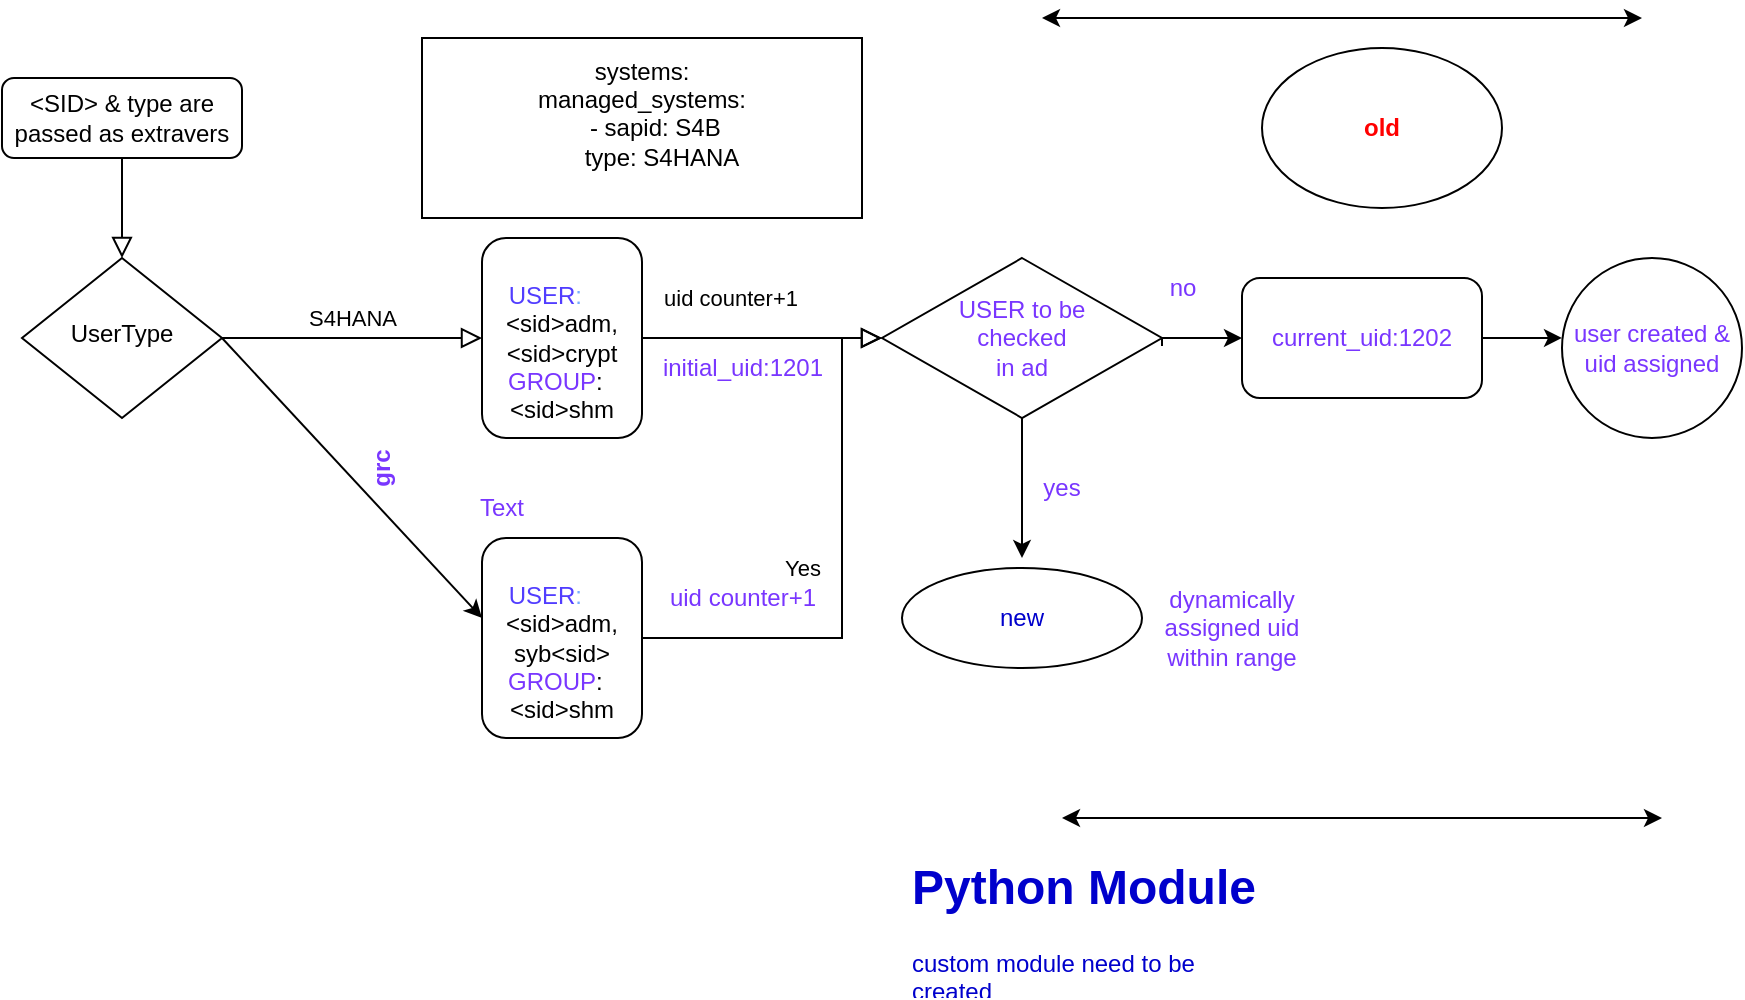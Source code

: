 <mxfile version="20.3.0" type="github" pages="3">
  <diagram id="C5RBs43oDa-KdzZeNtuy" name="exitsing">
    <mxGraphModel dx="1038" dy="536" grid="1" gridSize="10" guides="1" tooltips="1" connect="1" arrows="1" fold="1" page="1" pageScale="1" pageWidth="827" pageHeight="1169" math="0" shadow="0">
      <root>
        <mxCell id="WIyWlLk6GJQsqaUBKTNV-0" />
        <mxCell id="WIyWlLk6GJQsqaUBKTNV-1" parent="WIyWlLk6GJQsqaUBKTNV-0" />
        <mxCell id="WIyWlLk6GJQsqaUBKTNV-2" value="" style="rounded=0;html=1;jettySize=auto;orthogonalLoop=1;fontSize=11;endArrow=block;endFill=0;endSize=8;strokeWidth=1;shadow=0;labelBackgroundColor=none;edgeStyle=orthogonalEdgeStyle;" parent="WIyWlLk6GJQsqaUBKTNV-1" source="WIyWlLk6GJQsqaUBKTNV-3" target="WIyWlLk6GJQsqaUBKTNV-6" edge="1">
          <mxGeometry relative="1" as="geometry" />
        </mxCell>
        <mxCell id="WIyWlLk6GJQsqaUBKTNV-3" value="&amp;lt;SID&amp;gt; &amp;amp; type are passed as extravers" style="rounded=1;whiteSpace=wrap;html=1;fontSize=12;glass=0;strokeWidth=1;shadow=0;" parent="WIyWlLk6GJQsqaUBKTNV-1" vertex="1">
          <mxGeometry x="160" y="80" width="120" height="40" as="geometry" />
        </mxCell>
        <mxCell id="WIyWlLk6GJQsqaUBKTNV-5" value="S4HANA" style="edgeStyle=orthogonalEdgeStyle;rounded=0;html=1;jettySize=auto;orthogonalLoop=1;fontSize=11;endArrow=block;endFill=0;endSize=8;strokeWidth=1;shadow=0;labelBackgroundColor=none;" parent="WIyWlLk6GJQsqaUBKTNV-1" source="WIyWlLk6GJQsqaUBKTNV-6" target="WIyWlLk6GJQsqaUBKTNV-7" edge="1">
          <mxGeometry y="10" relative="1" as="geometry">
            <mxPoint as="offset" />
          </mxGeometry>
        </mxCell>
        <mxCell id="WIyWlLk6GJQsqaUBKTNV-6" value="UserType" style="rhombus;whiteSpace=wrap;html=1;shadow=0;fontFamily=Helvetica;fontSize=12;align=center;strokeWidth=1;spacing=6;spacingTop=-4;" parent="WIyWlLk6GJQsqaUBKTNV-1" vertex="1">
          <mxGeometry x="170" y="170" width="100" height="80" as="geometry" />
        </mxCell>
        <mxCell id="WIyWlLk6GJQsqaUBKTNV-7" value="&lt;div&gt;&lt;font color=&quot;#75ACFF&quot;&gt;&lt;font color=&quot;#513DFF&quot;&gt;&amp;nbsp;&amp;nbsp;&amp;nbsp;&amp;nbsp;&amp;nbsp;&amp;nbsp;&amp;nbsp;&amp;nbsp;&amp;nbsp;&amp;nbsp;&amp;nbsp;&amp;nbsp;&amp;nbsp;&amp;nbsp;&amp;nbsp;&amp;nbsp; USER&lt;/font&gt;:&amp;nbsp;&amp;nbsp;&amp;nbsp;&amp;nbsp;&amp;nbsp; &lt;/font&gt;&amp;lt;sid&amp;gt;adm,&amp;lt;sid&amp;gt;crypt&lt;font color=&quot;#7936FF&quot;&gt;&lt;br&gt;&lt;/font&gt;&lt;/div&gt;&lt;div&gt;&lt;font color=&quot;#7936FF&quot;&gt;GROUP&lt;/font&gt;:&amp;nbsp;&amp;nbsp; &amp;lt;sid&amp;gt;shm&lt;br&gt;&lt;/div&gt;" style="rounded=1;whiteSpace=wrap;html=1;fontSize=12;glass=0;strokeWidth=1;shadow=0;" parent="WIyWlLk6GJQsqaUBKTNV-1" vertex="1">
          <mxGeometry x="400" y="160" width="80" height="100" as="geometry" />
        </mxCell>
        <mxCell id="FwgK8M5c50l9ff9xIDoa-0" value="&lt;div&gt;systems:&lt;/div&gt;&lt;div&gt;managed_systems:&lt;/div&gt;&amp;nbsp;&amp;nbsp;&amp;nbsp; - sapid: S4B&lt;br&gt;&amp;nbsp;&amp;nbsp;&amp;nbsp;&amp;nbsp;&amp;nbsp; type: S4HANA&lt;br&gt;&amp;nbsp;&amp;nbsp;&amp;nbsp; " style="whiteSpace=wrap;html=1;" parent="WIyWlLk6GJQsqaUBKTNV-1" vertex="1">
          <mxGeometry x="370" y="60" width="220" height="90" as="geometry" />
        </mxCell>
        <mxCell id="FwgK8M5c50l9ff9xIDoa-1" value="uid counter+1" style="edgeStyle=orthogonalEdgeStyle;rounded=0;html=1;jettySize=auto;orthogonalLoop=1;fontSize=11;endArrow=block;endFill=0;endSize=8;strokeWidth=1;shadow=0;labelBackgroundColor=none;exitX=1;exitY=0.5;exitDx=0;exitDy=0;" parent="WIyWlLk6GJQsqaUBKTNV-1" source="WIyWlLk6GJQsqaUBKTNV-7" edge="1">
          <mxGeometry x="-0.273" y="20" relative="1" as="geometry">
            <mxPoint as="offset" />
            <mxPoint x="500" y="210" as="sourcePoint" />
            <mxPoint x="600" y="210" as="targetPoint" />
            <Array as="points">
              <mxPoint x="540" y="210" />
              <mxPoint x="540" y="210" />
            </Array>
          </mxGeometry>
        </mxCell>
        <mxCell id="FwgK8M5c50l9ff9xIDoa-9" style="edgeStyle=orthogonalEdgeStyle;rounded=0;orthogonalLoop=1;jettySize=auto;html=1;exitX=1;exitY=0.5;exitDx=0;exitDy=0;fontColor=#7936FF;entryX=0;entryY=0.444;entryDx=0;entryDy=0;entryPerimeter=0;" parent="WIyWlLk6GJQsqaUBKTNV-1" source="FwgK8M5c50l9ff9xIDoa-2" target="FwgK8M5c50l9ff9xIDoa-10" edge="1">
          <mxGeometry relative="1" as="geometry">
            <mxPoint x="900" y="210" as="targetPoint" />
          </mxGeometry>
        </mxCell>
        <mxCell id="FwgK8M5c50l9ff9xIDoa-2" value="current_uid:1202" style="rounded=1;whiteSpace=wrap;html=1;fontColor=#7936FF;" parent="WIyWlLk6GJQsqaUBKTNV-1" vertex="1">
          <mxGeometry x="780" y="180" width="120" height="60" as="geometry" />
        </mxCell>
        <mxCell id="FwgK8M5c50l9ff9xIDoa-3" value="USER to be &lt;br&gt;checked&lt;br&gt; in ad " style="rhombus;whiteSpace=wrap;html=1;fontColor=#7936FF;" parent="WIyWlLk6GJQsqaUBKTNV-1" vertex="1">
          <mxGeometry x="600" y="170" width="140" height="80" as="geometry" />
        </mxCell>
        <mxCell id="FwgK8M5c50l9ff9xIDoa-7" value="Text" style="text;html=1;strokeColor=none;fillColor=none;align=center;verticalAlign=middle;whiteSpace=wrap;rounded=0;fontColor=#7936FF;" parent="WIyWlLk6GJQsqaUBKTNV-1" vertex="1">
          <mxGeometry x="380" y="280" width="60" height="30" as="geometry" />
        </mxCell>
        <mxCell id="FwgK8M5c50l9ff9xIDoa-10" value="user created &amp;amp; uid assigned" style="ellipse;whiteSpace=wrap;html=1;aspect=fixed;fontColor=#7936FF;" parent="WIyWlLk6GJQsqaUBKTNV-1" vertex="1">
          <mxGeometry x="940" y="170" width="90" height="90" as="geometry" />
        </mxCell>
        <mxCell id="FwgK8M5c50l9ff9xIDoa-12" value="initial_uid:1201" style="text;html=1;align=center;verticalAlign=middle;resizable=0;points=[];autosize=1;strokeColor=none;fillColor=none;fontColor=#7936FF;" parent="WIyWlLk6GJQsqaUBKTNV-1" vertex="1">
          <mxGeometry x="480" y="210" width="100" height="30" as="geometry" />
        </mxCell>
        <mxCell id="FwgK8M5c50l9ff9xIDoa-14" value="" style="endArrow=classic;html=1;rounded=0;fontColor=#7936FF;exitX=1;exitY=0.5;exitDx=0;exitDy=0;" parent="WIyWlLk6GJQsqaUBKTNV-1" source="WIyWlLk6GJQsqaUBKTNV-6" edge="1">
          <mxGeometry width="50" height="50" relative="1" as="geometry">
            <mxPoint x="480" y="320" as="sourcePoint" />
            <mxPoint x="400" y="350" as="targetPoint" />
          </mxGeometry>
        </mxCell>
        <mxCell id="FwgK8M5c50l9ff9xIDoa-15" value="&lt;div&gt;&lt;font color=&quot;#75ACFF&quot;&gt;&lt;font color=&quot;#513DFF&quot;&gt;&amp;nbsp;&amp;nbsp;&amp;nbsp;&amp;nbsp;&amp;nbsp;&amp;nbsp;&amp;nbsp;&amp;nbsp;&amp;nbsp;&amp;nbsp;&amp;nbsp;&amp;nbsp;&amp;nbsp;&amp;nbsp;&amp;nbsp;&amp;nbsp; USER&lt;/font&gt;:&amp;nbsp;&amp;nbsp;&amp;nbsp;&amp;nbsp;&amp;nbsp; &lt;/font&gt;&amp;lt;sid&amp;gt;adm,&lt;/div&gt;&lt;div&gt;syb&amp;lt;sid&amp;gt;&lt;font color=&quot;#7936FF&quot;&gt;&lt;br&gt;&lt;/font&gt;&lt;/div&gt;&lt;div&gt;&lt;font color=&quot;#7936FF&quot;&gt;GROUP&lt;/font&gt;:&amp;nbsp;&amp;nbsp; &amp;lt;sid&amp;gt;shm&lt;br&gt;&lt;/div&gt;" style="rounded=1;whiteSpace=wrap;html=1;fontSize=12;glass=0;strokeWidth=1;shadow=0;" parent="WIyWlLk6GJQsqaUBKTNV-1" vertex="1">
          <mxGeometry x="400" y="310" width="80" height="100" as="geometry" />
        </mxCell>
        <mxCell id="FwgK8M5c50l9ff9xIDoa-16" value="&lt;b&gt;grc&lt;/b&gt;" style="text;html=1;strokeColor=none;fillColor=none;align=center;verticalAlign=middle;whiteSpace=wrap;rounded=0;fontColor=#7936FF;rotation=270;" parent="WIyWlLk6GJQsqaUBKTNV-1" vertex="1">
          <mxGeometry x="320" y="260" width="60" height="30" as="geometry" />
        </mxCell>
        <mxCell id="FwgK8M5c50l9ff9xIDoa-17" value="Yes" style="rounded=0;html=1;jettySize=auto;orthogonalLoop=1;fontSize=11;endArrow=block;endFill=0;endSize=8;strokeWidth=1;shadow=0;labelBackgroundColor=none;edgeStyle=orthogonalEdgeStyle;exitX=1;exitY=0.5;exitDx=0;exitDy=0;" parent="WIyWlLk6GJQsqaUBKTNV-1" source="FwgK8M5c50l9ff9xIDoa-15" target="FwgK8M5c50l9ff9xIDoa-3" edge="1">
          <mxGeometry y="20" relative="1" as="geometry">
            <mxPoint as="offset" />
            <mxPoint x="530" y="340" as="sourcePoint" />
            <mxPoint x="650" y="270" as="targetPoint" />
            <Array as="points">
              <mxPoint x="580" y="360" />
              <mxPoint x="580" y="210" />
            </Array>
          </mxGeometry>
        </mxCell>
        <mxCell id="FwgK8M5c50l9ff9xIDoa-18" value="uid counter+1" style="text;html=1;align=center;verticalAlign=middle;resizable=0;points=[];autosize=1;strokeColor=none;fillColor=none;fontColor=#7936FF;" parent="WIyWlLk6GJQsqaUBKTNV-1" vertex="1">
          <mxGeometry x="485" y="325" width="90" height="30" as="geometry" />
        </mxCell>
        <mxCell id="FwgK8M5c50l9ff9xIDoa-25" value="no" style="text;html=1;align=center;verticalAlign=middle;resizable=0;points=[];autosize=1;strokeColor=none;fillColor=none;fontColor=#7936FF;" parent="WIyWlLk6GJQsqaUBKTNV-1" vertex="1">
          <mxGeometry x="730" y="170" width="40" height="30" as="geometry" />
        </mxCell>
        <mxCell id="FwgK8M5c50l9ff9xIDoa-27" value="" style="endArrow=classic;html=1;rounded=0;fontColor=#7936FF;exitX=0.5;exitY=1;exitDx=0;exitDy=0;entryX=0.5;entryY=0;entryDx=0;entryDy=0;" parent="WIyWlLk6GJQsqaUBKTNV-1" source="FwgK8M5c50l9ff9xIDoa-3" edge="1">
          <mxGeometry width="50" height="50" relative="1" as="geometry">
            <mxPoint x="480" y="320" as="sourcePoint" />
            <mxPoint x="670" y="320" as="targetPoint" />
          </mxGeometry>
        </mxCell>
        <mxCell id="FwgK8M5c50l9ff9xIDoa-28" value="yes" style="text;html=1;strokeColor=none;fillColor=none;align=center;verticalAlign=middle;whiteSpace=wrap;rounded=0;fontColor=#7936FF;" parent="WIyWlLk6GJQsqaUBKTNV-1" vertex="1">
          <mxGeometry x="660" y="270" width="60" height="30" as="geometry" />
        </mxCell>
        <mxCell id="FwgK8M5c50l9ff9xIDoa-30" style="edgeStyle=orthogonalEdgeStyle;rounded=0;orthogonalLoop=1;jettySize=auto;html=1;fontColor=#7936FF;entryX=0;entryY=0.5;entryDx=0;entryDy=0;" parent="WIyWlLk6GJQsqaUBKTNV-1" target="FwgK8M5c50l9ff9xIDoa-2" edge="1">
          <mxGeometry relative="1" as="geometry">
            <mxPoint x="790" y="219.96" as="targetPoint" />
            <mxPoint x="740" y="214" as="sourcePoint" />
            <Array as="points">
              <mxPoint x="740" y="210" />
            </Array>
          </mxGeometry>
        </mxCell>
        <mxCell id="FwgK8M5c50l9ff9xIDoa-37" value="dynamically assigned uid within range " style="text;html=1;strokeColor=none;fillColor=none;align=center;verticalAlign=middle;whiteSpace=wrap;rounded=0;fontColor=#7936FF;" parent="WIyWlLk6GJQsqaUBKTNV-1" vertex="1">
          <mxGeometry x="730" y="325" width="90" height="60" as="geometry" />
        </mxCell>
        <mxCell id="FwgK8M5c50l9ff9xIDoa-38" value="&lt;b&gt;&lt;font color=&quot;#FF0000&quot;&gt;old&lt;/font&gt;&lt;/b&gt;" style="ellipse;whiteSpace=wrap;html=1;fontColor=#7936FF;" parent="WIyWlLk6GJQsqaUBKTNV-1" vertex="1">
          <mxGeometry x="790" y="65" width="120" height="80" as="geometry" />
        </mxCell>
        <mxCell id="FwgK8M5c50l9ff9xIDoa-39" value="&lt;font color=&quot;#0000CC&quot;&gt;new&lt;/font&gt;" style="ellipse;whiteSpace=wrap;html=1;fontColor=#FF0000;" parent="WIyWlLk6GJQsqaUBKTNV-1" vertex="1">
          <mxGeometry x="610" y="325" width="120" height="50" as="geometry" />
        </mxCell>
        <mxCell id="FwgK8M5c50l9ff9xIDoa-42" value="" style="endArrow=classic;startArrow=classic;html=1;rounded=0;fontColor=#0000CC;" parent="WIyWlLk6GJQsqaUBKTNV-1" edge="1">
          <mxGeometry width="50" height="50" relative="1" as="geometry">
            <mxPoint x="680" y="50" as="sourcePoint" />
            <mxPoint x="980" y="50" as="targetPoint" />
            <Array as="points">
              <mxPoint x="780" y="50" />
            </Array>
          </mxGeometry>
        </mxCell>
        <mxCell id="FwgK8M5c50l9ff9xIDoa-43" value="" style="endArrow=classic;startArrow=classic;html=1;rounded=0;fontColor=#0000CC;" parent="WIyWlLk6GJQsqaUBKTNV-1" edge="1">
          <mxGeometry width="50" height="50" relative="1" as="geometry">
            <mxPoint x="690" y="450" as="sourcePoint" />
            <mxPoint x="990" y="450" as="targetPoint" />
            <Array as="points" />
          </mxGeometry>
        </mxCell>
        <mxCell id="FwgK8M5c50l9ff9xIDoa-44" value="&lt;h1&gt;Python Module&lt;br&gt;&lt;/h1&gt;&lt;p&gt;custom module need to be created&lt;br&gt;&lt;/p&gt;" style="text;html=1;strokeColor=none;fillColor=none;spacing=5;spacingTop=-20;whiteSpace=wrap;overflow=hidden;rounded=0;fontColor=#0000CC;" parent="WIyWlLk6GJQsqaUBKTNV-1" vertex="1">
          <mxGeometry x="610" y="465" width="190" height="75" as="geometry" />
        </mxCell>
      </root>
    </mxGraphModel>
  </diagram>
  <diagram name="new_module" id="cRBEYSHKqkKAhu40CJvH">
    <mxGraphModel dx="1483" dy="766" grid="1" gridSize="10" guides="1" tooltips="1" connect="1" arrows="1" fold="1" page="1" pageScale="1" pageWidth="827" pageHeight="1169" math="0" shadow="0">
      <root>
        <mxCell id="rQAxsCEUXnpgaPKgUiQl-0" />
        <mxCell id="rQAxsCEUXnpgaPKgUiQl-1" parent="rQAxsCEUXnpgaPKgUiQl-0" />
        <mxCell id="rQAxsCEUXnpgaPKgUiQl-2" value="" style="rounded=0;html=1;jettySize=auto;orthogonalLoop=1;fontSize=11;endArrow=block;endFill=0;endSize=8;strokeWidth=1;shadow=0;labelBackgroundColor=none;edgeStyle=orthogonalEdgeStyle;" edge="1" parent="rQAxsCEUXnpgaPKgUiQl-1" source="rQAxsCEUXnpgaPKgUiQl-3" target="rQAxsCEUXnpgaPKgUiQl-5">
          <mxGeometry relative="1" as="geometry" />
        </mxCell>
        <mxCell id="rQAxsCEUXnpgaPKgUiQl-3" value="&amp;lt;SID&amp;gt; &amp;amp; type are passed as extravers" style="rounded=1;whiteSpace=wrap;html=1;fontSize=12;glass=0;strokeWidth=1;shadow=0;" vertex="1" parent="rQAxsCEUXnpgaPKgUiQl-1">
          <mxGeometry x="140" y="80" width="120" height="40" as="geometry" />
        </mxCell>
        <mxCell id="rQAxsCEUXnpgaPKgUiQl-5" value="UserType" style="rhombus;whiteSpace=wrap;html=1;shadow=0;fontFamily=Helvetica;fontSize=12;align=center;strokeWidth=1;spacing=6;spacingTop=-4;" vertex="1" parent="rQAxsCEUXnpgaPKgUiQl-1">
          <mxGeometry x="160" y="200" width="80" height="80" as="geometry" />
        </mxCell>
        <mxCell id="rQAxsCEUXnpgaPKgUiQl-6" value="&lt;div&gt;&lt;font color=&quot;#75ACFF&quot;&gt;&lt;font color=&quot;#513DFF&quot;&gt;&amp;nbsp;&amp;nbsp;&amp;nbsp;&amp;nbsp;&amp;nbsp;&amp;nbsp;&amp;nbsp;&amp;nbsp;&amp;nbsp;&amp;nbsp;&amp;nbsp;&amp;nbsp;&amp;nbsp;&amp;nbsp;&amp;nbsp;&amp;nbsp; USER&lt;/font&gt;:&amp;nbsp;&amp;nbsp;&amp;nbsp;&amp;nbsp;&amp;nbsp; &lt;/font&gt;&amp;lt;sid&amp;gt;adm,&amp;lt;sid&amp;gt;crypt&lt;font color=&quot;#7936FF&quot;&gt;&lt;br&gt;&lt;/font&gt;&lt;/div&gt;&lt;div&gt;&lt;font color=&quot;#7936FF&quot;&gt;GROUP&lt;/font&gt;:&amp;nbsp;&amp;nbsp; &amp;lt;sid&amp;gt;shm&lt;br&gt;&lt;/div&gt;" style="rounded=1;whiteSpace=wrap;html=1;fontSize=12;glass=0;strokeWidth=1;shadow=0;" vertex="1" parent="rQAxsCEUXnpgaPKgUiQl-1">
          <mxGeometry x="400" y="190" width="80" height="100" as="geometry" />
        </mxCell>
        <mxCell id="rQAxsCEUXnpgaPKgUiQl-7" value="&lt;div&gt;systems:&lt;/div&gt;&lt;div&gt;managed_systems:&lt;/div&gt;&amp;nbsp;&amp;nbsp;&amp;nbsp; - sapid: S4B&lt;br&gt;&amp;nbsp;&amp;nbsp;&amp;nbsp;&amp;nbsp;&amp;nbsp; type: S4HANA&lt;br&gt;&amp;nbsp;&amp;nbsp;&amp;nbsp; " style="whiteSpace=wrap;html=1;" vertex="1" parent="rQAxsCEUXnpgaPKgUiQl-1">
          <mxGeometry x="370" y="10" width="220" height="90" as="geometry" />
        </mxCell>
        <mxCell id="Ormcc3L16zu6uYNdKYH3-41" value="" style="edgeStyle=orthogonalEdgeStyle;rounded=0;orthogonalLoop=1;jettySize=auto;html=1;" edge="1" parent="rQAxsCEUXnpgaPKgUiQl-1" source="rQAxsCEUXnpgaPKgUiQl-11" target="Ormcc3L16zu6uYNdKYH3-32">
          <mxGeometry relative="1" as="geometry" />
        </mxCell>
        <mxCell id="rQAxsCEUXnpgaPKgUiQl-11" value="USER to be &lt;br&gt;checked&lt;br&gt; in ad " style="rhombus;whiteSpace=wrap;html=1;fontColor=#7936FF;" vertex="1" parent="rQAxsCEUXnpgaPKgUiQl-1">
          <mxGeometry x="670" y="200" width="140" height="80" as="geometry" />
        </mxCell>
        <mxCell id="rQAxsCEUXnpgaPKgUiQl-16" value="&lt;div&gt;&lt;font color=&quot;#75ACFF&quot;&gt;&lt;font color=&quot;#513DFF&quot;&gt;&amp;nbsp;&amp;nbsp;&amp;nbsp;&amp;nbsp;&amp;nbsp;&amp;nbsp;&amp;nbsp;&amp;nbsp;&amp;nbsp;&amp;nbsp;&amp;nbsp;&amp;nbsp;&amp;nbsp;&amp;nbsp;&amp;nbsp;&amp;nbsp; USER&lt;/font&gt;:&amp;nbsp;&amp;nbsp;&amp;nbsp;&amp;nbsp;&amp;nbsp; &lt;/font&gt;&amp;lt;sid&amp;gt;adm,&lt;/div&gt;&lt;div&gt;syb&amp;lt;sid&amp;gt;&lt;font color=&quot;#7936FF&quot;&gt;&lt;br&gt;&lt;/font&gt;&lt;/div&gt;&lt;div&gt;&lt;font color=&quot;#7936FF&quot;&gt;GROUP&lt;/font&gt;:&amp;nbsp;&amp;nbsp; &amp;lt;sid&amp;gt;shm&lt;br&gt;&lt;/div&gt;" style="rounded=1;whiteSpace=wrap;html=1;fontSize=12;glass=0;strokeWidth=1;shadow=0;" vertex="1" parent="rQAxsCEUXnpgaPKgUiQl-1">
          <mxGeometry x="414" y="310" width="80" height="100" as="geometry" />
        </mxCell>
        <mxCell id="rQAxsCEUXnpgaPKgUiQl-17" value="&lt;b&gt;grc&lt;/b&gt;" style="text;html=1;strokeColor=none;fillColor=none;align=center;verticalAlign=middle;whiteSpace=wrap;rounded=0;fontColor=#7936FF;rotation=0;" vertex="1" parent="rQAxsCEUXnpgaPKgUiQl-1">
          <mxGeometry x="280" y="315" width="60" height="30" as="geometry" />
        </mxCell>
        <mxCell id="rQAxsCEUXnpgaPKgUiQl-31" value="dynamically assigned uid within range " style="text;html=1;strokeColor=none;fillColor=none;align=center;verticalAlign=middle;whiteSpace=wrap;rounded=0;fontColor=#7936FF;" vertex="1" parent="rQAxsCEUXnpgaPKgUiQl-1">
          <mxGeometry x="1100" y="250" width="90" height="60" as="geometry" />
        </mxCell>
        <mxCell id="rQAxsCEUXnpgaPKgUiQl-34" value="" style="endArrow=classic;startArrow=classic;html=1;rounded=0;fontColor=#0000CC;" edge="1" parent="rQAxsCEUXnpgaPKgUiQl-1">
          <mxGeometry width="50" height="50" relative="1" as="geometry">
            <mxPoint x="650" y="40" as="sourcePoint" />
            <mxPoint x="950" y="40" as="targetPoint" />
            <Array as="points">
              <mxPoint x="750" y="40" />
            </Array>
          </mxGeometry>
        </mxCell>
        <mxCell id="rQAxsCEUXnpgaPKgUiQl-35" value="" style="endArrow=classic;startArrow=classic;html=1;rounded=0;fontColor=#0000CC;" edge="1" parent="rQAxsCEUXnpgaPKgUiQl-1">
          <mxGeometry width="50" height="50" relative="1" as="geometry">
            <mxPoint x="1050" y="420" as="sourcePoint" />
            <mxPoint x="1350" y="420" as="targetPoint" />
            <Array as="points" />
          </mxGeometry>
        </mxCell>
        <mxCell id="rQAxsCEUXnpgaPKgUiQl-36" value="&lt;h1&gt;Python Module&lt;br&gt;&lt;/h1&gt;&lt;p&gt;custom module need to be created&lt;br&gt;&lt;/p&gt;" style="text;html=1;strokeColor=none;fillColor=none;spacing=5;spacingTop=-20;whiteSpace=wrap;overflow=hidden;rounded=0;fontColor=#0000CC;" vertex="1" parent="rQAxsCEUXnpgaPKgUiQl-1">
          <mxGeometry x="1090" y="307.5" width="190" height="75" as="geometry" />
        </mxCell>
        <mxCell id="Ormcc3L16zu6uYNdKYH3-2" value="" style="endArrow=classic;html=1;rounded=0;exitX=1;exitY=0.5;exitDx=0;exitDy=0;" edge="1" parent="rQAxsCEUXnpgaPKgUiQl-1" source="rQAxsCEUXnpgaPKgUiQl-6" target="rQAxsCEUXnpgaPKgUiQl-11">
          <mxGeometry width="50" height="50" relative="1" as="geometry">
            <mxPoint x="500" y="300" as="sourcePoint" />
            <mxPoint x="660" y="240" as="targetPoint" />
            <Array as="points" />
          </mxGeometry>
        </mxCell>
        <mxCell id="Ormcc3L16zu6uYNdKYH3-52" value="" style="edgeStyle=orthogonalEdgeStyle;rounded=0;orthogonalLoop=1;jettySize=auto;html=1;" edge="1" parent="rQAxsCEUXnpgaPKgUiQl-1" source="Ormcc3L16zu6uYNdKYH3-32" target="Ormcc3L16zu6uYNdKYH3-51">
          <mxGeometry relative="1" as="geometry" />
        </mxCell>
        <mxCell id="Ormcc3L16zu6uYNdKYH3-32" value="username&lt;br&gt;exists ?" style="rhombus;whiteSpace=wrap;html=1;fontColor=#7936FF;" vertex="1" parent="rQAxsCEUXnpgaPKgUiQl-1">
          <mxGeometry x="890" y="200" width="81" height="80" as="geometry" />
        </mxCell>
        <mxCell id="Ormcc3L16zu6uYNdKYH3-35" style="edgeStyle=orthogonalEdgeStyle;rounded=0;orthogonalLoop=1;jettySize=auto;html=1;fontColor=#7936FF;" edge="1" parent="rQAxsCEUXnpgaPKgUiQl-1">
          <mxGeometry relative="1" as="geometry">
            <mxPoint x="1020" y="240" as="targetPoint" />
            <mxPoint x="970" y="240" as="sourcePoint" />
            <Array as="points">
              <mxPoint x="1020" y="240" />
            </Array>
          </mxGeometry>
        </mxCell>
        <mxCell id="Ormcc3L16zu6uYNdKYH3-36" value="uid check" style="rhombus;whiteSpace=wrap;html=1;fontColor=#7936FF;" vertex="1" parent="rQAxsCEUXnpgaPKgUiQl-1">
          <mxGeometry x="1020" y="200" width="80" height="80" as="geometry" />
        </mxCell>
        <mxCell id="Ormcc3L16zu6uYNdKYH3-37" style="edgeStyle=orthogonalEdgeStyle;rounded=0;orthogonalLoop=1;jettySize=auto;html=1;fontColor=#7936FF;" edge="1" parent="rQAxsCEUXnpgaPKgUiQl-1">
          <mxGeometry relative="1" as="geometry">
            <mxPoint x="1190" y="240" as="targetPoint" />
            <mxPoint x="1110" y="240" as="sourcePoint" />
            <Array as="points">
              <mxPoint x="1100" y="240" />
              <mxPoint x="1100" y="240" />
            </Array>
          </mxGeometry>
        </mxCell>
        <mxCell id="Ormcc3L16zu6uYNdKYH3-38" value="available uid" style="text;html=1;align=center;verticalAlign=middle;resizable=0;points=[];autosize=1;strokeColor=none;fillColor=none;fontColor=#7936FF;" vertex="1" parent="rQAxsCEUXnpgaPKgUiQl-1">
          <mxGeometry x="1100" y="200" width="90" height="30" as="geometry" />
        </mxCell>
        <mxCell id="Ormcc3L16zu6uYNdKYH3-60" value="" style="edgeStyle=orthogonalEdgeStyle;rounded=0;orthogonalLoop=1;jettySize=auto;html=1;" edge="1" parent="rQAxsCEUXnpgaPKgUiQl-1" source="Ormcc3L16zu6uYNdKYH3-39">
          <mxGeometry relative="1" as="geometry">
            <mxPoint x="1370" y="235" as="targetPoint" />
          </mxGeometry>
        </mxCell>
        <mxCell id="Ormcc3L16zu6uYNdKYH3-39" value="user created &amp;amp; uid assigned" style="ellipse;whiteSpace=wrap;html=1;aspect=fixed;fontColor=#7936FF;" vertex="1" parent="rQAxsCEUXnpgaPKgUiQl-1">
          <mxGeometry x="1190" y="190" width="90" height="90" as="geometry" />
        </mxCell>
        <mxCell id="Ormcc3L16zu6uYNdKYH3-40" value="&lt;font color=&quot;#0000CC&quot;&gt;new&lt;/font&gt;" style="ellipse;whiteSpace=wrap;html=1;fontColor=#FF0000;" vertex="1" parent="rQAxsCEUXnpgaPKgUiQl-1">
          <mxGeometry x="1050" y="140" width="120" height="50" as="geometry" />
        </mxCell>
        <mxCell id="Ormcc3L16zu6uYNdKYH3-43" value="yes" style="text;html=1;strokeColor=none;fillColor=none;align=center;verticalAlign=middle;whiteSpace=wrap;rounded=0;fontColor=#7936FF;" vertex="1" parent="rQAxsCEUXnpgaPKgUiQl-1">
          <mxGeometry x="810" y="200" width="60" height="30" as="geometry" />
        </mxCell>
        <mxCell id="Ormcc3L16zu6uYNdKYH3-49" value="s4hana" style="text;html=1;align=center;verticalAlign=middle;resizable=0;points=[];autosize=1;strokeColor=none;fillColor=none;" vertex="1" parent="rQAxsCEUXnpgaPKgUiQl-1">
          <mxGeometry x="280" y="200" width="60" height="30" as="geometry" />
        </mxCell>
        <mxCell id="Ormcc3L16zu6uYNdKYH3-55" value="" style="edgeStyle=orthogonalEdgeStyle;rounded=0;orthogonalLoop=1;jettySize=auto;html=1;" edge="1" parent="rQAxsCEUXnpgaPKgUiQl-1" source="Ormcc3L16zu6uYNdKYH3-51" target="Ormcc3L16zu6uYNdKYH3-54">
          <mxGeometry relative="1" as="geometry" />
        </mxCell>
        <mxCell id="Ormcc3L16zu6uYNdKYH3-51" value="user exists in the ad" style="whiteSpace=wrap;html=1;aspect=fixed;" vertex="1" parent="rQAxsCEUXnpgaPKgUiQl-1">
          <mxGeometry x="891" y="340" width="80" height="80" as="geometry" />
        </mxCell>
        <mxCell id="Ormcc3L16zu6uYNdKYH3-53" value="yes" style="text;html=1;align=center;verticalAlign=middle;resizable=0;points=[];autosize=1;strokeColor=none;fillColor=none;" vertex="1" parent="rQAxsCEUXnpgaPKgUiQl-1">
          <mxGeometry x="950" y="285" width="40" height="30" as="geometry" />
        </mxCell>
        <mxCell id="Ormcc3L16zu6uYNdKYH3-54" value="exit loop &lt;br&gt;display the message:&lt;br&gt;go to next user" style="ellipse;whiteSpace=wrap;html=1;" vertex="1" parent="rQAxsCEUXnpgaPKgUiQl-1">
          <mxGeometry x="871" y="470" width="120" height="80" as="geometry" />
        </mxCell>
        <mxCell id="Ormcc3L16zu6uYNdKYH3-56" value="" style="endArrow=classic;html=1;rounded=0;entryX=0.5;entryY=1;entryDx=0;entryDy=0;" edge="1" parent="rQAxsCEUXnpgaPKgUiQl-1" target="rQAxsCEUXnpgaPKgUiQl-11">
          <mxGeometry width="50" height="50" relative="1" as="geometry">
            <mxPoint x="870" y="510" as="sourcePoint" />
            <mxPoint x="880" y="380" as="targetPoint" />
            <Array as="points">
              <mxPoint x="740" y="510" />
            </Array>
          </mxGeometry>
        </mxCell>
        <mxCell id="Ormcc3L16zu6uYNdKYH3-58" value="" style="endArrow=classic;html=1;rounded=0;entryX=0.5;entryY=0;entryDx=0;entryDy=0;exitX=0.5;exitY=0;exitDx=0;exitDy=0;" edge="1" parent="rQAxsCEUXnpgaPKgUiQl-1" source="Ormcc3L16zu6uYNdKYH3-61" target="rQAxsCEUXnpgaPKgUiQl-11">
          <mxGeometry width="50" height="50" relative="1" as="geometry">
            <mxPoint x="1241" y="190" as="sourcePoint" />
            <mxPoint x="751" y="80" as="targetPoint" />
            <Array as="points">
              <mxPoint x="1440" y="80" />
              <mxPoint x="1241" y="80" />
              <mxPoint x="740" y="80" />
            </Array>
          </mxGeometry>
        </mxCell>
        <mxCell id="Ormcc3L16zu6uYNdKYH3-61" value="&lt;font color=&quot;#3333FF&quot;&gt;more user exists?&lt;br&gt;(in that type)&lt;/font&gt;" style="rhombus;whiteSpace=wrap;html=1;" vertex="1" parent="rQAxsCEUXnpgaPKgUiQl-1">
          <mxGeometry x="1370" y="162.5" width="140" height="145" as="geometry" />
        </mxCell>
        <mxCell id="Ormcc3L16zu6uYNdKYH3-62" value="yes" style="text;html=1;align=center;verticalAlign=middle;resizable=0;points=[];autosize=1;strokeColor=none;fillColor=none;" vertex="1" parent="rQAxsCEUXnpgaPKgUiQl-1">
          <mxGeometry x="1360" y="105" width="40" height="30" as="geometry" />
        </mxCell>
        <mxCell id="Ormcc3L16zu6uYNdKYH3-63" value="no" style="text;html=1;align=center;verticalAlign=middle;resizable=0;points=[];autosize=1;strokeColor=none;fillColor=none;" vertex="1" parent="rQAxsCEUXnpgaPKgUiQl-1">
          <mxGeometry x="1460" y="365" width="40" height="30" as="geometry" />
        </mxCell>
        <mxCell id="Ormcc3L16zu6uYNdKYH3-69" value="" style="endArrow=classic;html=1;rounded=0;fontColor=#FF0000;exitX=1;exitY=0.5;exitDx=0;exitDy=0;entryX=0;entryY=0.5;entryDx=0;entryDy=0;" edge="1" parent="rQAxsCEUXnpgaPKgUiQl-1" source="rQAxsCEUXnpgaPKgUiQl-5" target="rQAxsCEUXnpgaPKgUiQl-6">
          <mxGeometry width="50" height="50" relative="1" as="geometry">
            <mxPoint x="290" y="240" as="sourcePoint" />
            <mxPoint x="340" y="190" as="targetPoint" />
          </mxGeometry>
        </mxCell>
        <mxCell id="Ormcc3L16zu6uYNdKYH3-70" value="&lt;font color=&quot;#3333FF&quot;&gt;no&lt;/font&gt;" style="text;html=1;align=center;verticalAlign=middle;resizable=0;points=[];autosize=1;strokeColor=none;fillColor=none;fontColor=#FF0000;" vertex="1" parent="rQAxsCEUXnpgaPKgUiQl-1">
          <mxGeometry x="970" y="205" width="40" height="30" as="geometry" />
        </mxCell>
        <mxCell id="Ormcc3L16zu6uYNdKYH3-72" value="" style="endArrow=classic;html=1;rounded=0;fontColor=#3333FF;exitX=0.5;exitY=1;exitDx=0;exitDy=0;entryX=0;entryY=0.5;entryDx=0;entryDy=0;" edge="1" parent="rQAxsCEUXnpgaPKgUiQl-1" source="Ormcc3L16zu6uYNdKYH3-61" target="rQAxsCEUXnpgaPKgUiQl-5">
          <mxGeometry width="50" height="50" relative="1" as="geometry">
            <mxPoint x="1460" y="370" as="sourcePoint" />
            <mxPoint x="80" y="240" as="targetPoint" />
            <Array as="points">
              <mxPoint x="1440" y="600" />
              <mxPoint x="80" y="600" />
              <mxPoint x="80" y="240" />
            </Array>
          </mxGeometry>
        </mxCell>
        <mxCell id="Ormcc3L16zu6uYNdKYH3-73" value="" style="endArrow=classic;html=1;rounded=0;fontColor=#3333FF;entryX=0;entryY=0.5;entryDx=0;entryDy=0;" edge="1" parent="rQAxsCEUXnpgaPKgUiQl-1" target="rQAxsCEUXnpgaPKgUiQl-16">
          <mxGeometry width="50" height="50" relative="1" as="geometry">
            <mxPoint x="200" y="280" as="sourcePoint" />
            <mxPoint x="240" y="430" as="targetPoint" />
            <Array as="points">
              <mxPoint x="200" y="360" />
            </Array>
          </mxGeometry>
        </mxCell>
        <mxCell id="Ormcc3L16zu6uYNdKYH3-75" value="" style="endArrow=classic;html=1;rounded=0;fontColor=#3333FF;exitX=1.125;exitY=0.5;exitDx=0;exitDy=0;exitPerimeter=0;" edge="1" parent="rQAxsCEUXnpgaPKgUiQl-1" source="rQAxsCEUXnpgaPKgUiQl-16">
          <mxGeometry width="50" height="50" relative="1" as="geometry">
            <mxPoint x="580" y="370" as="sourcePoint" />
            <mxPoint x="600" y="250" as="targetPoint" />
            <Array as="points">
              <mxPoint x="600" y="360" />
            </Array>
          </mxGeometry>
        </mxCell>
        <mxCell id="Ormcc3L16zu6uYNdKYH3-76" value="" style="endArrow=classic;html=1;rounded=0;fontColor=#3333FF;" edge="1" parent="rQAxsCEUXnpgaPKgUiQl-1">
          <mxGeometry width="50" height="50" relative="1" as="geometry">
            <mxPoint x="200" y="360" as="sourcePoint" />
            <mxPoint x="400" y="480" as="targetPoint" />
            <Array as="points">
              <mxPoint x="200" y="480" />
            </Array>
          </mxGeometry>
        </mxCell>
        <mxCell id="Ormcc3L16zu6uYNdKYH3-78" value="USER:&lt;br&gt;GROUPS:" style="whiteSpace=wrap;html=1;aspect=fixed;fontColor=#3333FF;" vertex="1" parent="rQAxsCEUXnpgaPKgUiQl-1">
          <mxGeometry x="410" y="440" width="80" height="80" as="geometry" />
        </mxCell>
        <mxCell id="Ormcc3L16zu6uYNdKYH3-79" value="other user types" style="text;html=1;align=center;verticalAlign=middle;resizable=0;points=[];autosize=1;strokeColor=none;fillColor=none;fontColor=#3333FF;" vertex="1" parent="rQAxsCEUXnpgaPKgUiQl-1">
          <mxGeometry x="235" y="425" width="110" height="30" as="geometry" />
        </mxCell>
        <mxCell id="Ormcc3L16zu6uYNdKYH3-81" value="" style="endArrow=classic;html=1;rounded=0;fontColor=#3333FF;exitX=1;exitY=0.5;exitDx=0;exitDy=0;" edge="1" parent="rQAxsCEUXnpgaPKgUiQl-1" source="Ormcc3L16zu6uYNdKYH3-78">
          <mxGeometry width="50" height="50" relative="1" as="geometry">
            <mxPoint x="510" y="480" as="sourcePoint" />
            <mxPoint x="600" y="370" as="targetPoint" />
            <Array as="points">
              <mxPoint x="600" y="480" />
            </Array>
          </mxGeometry>
        </mxCell>
      </root>
    </mxGraphModel>
  </diagram>
  <diagram id="whm99dVGf_-uLf1OvsAU" name="Page-2">
    <mxGraphModel dx="1038" dy="536" grid="1" gridSize="10" guides="1" tooltips="1" connect="1" arrows="1" fold="1" page="1" pageScale="1" pageWidth="850" pageHeight="1100" math="0" shadow="0">
      <root>
        <mxCell id="0" />
        <mxCell id="1" parent="0" />
      </root>
    </mxGraphModel>
  </diagram>
</mxfile>
